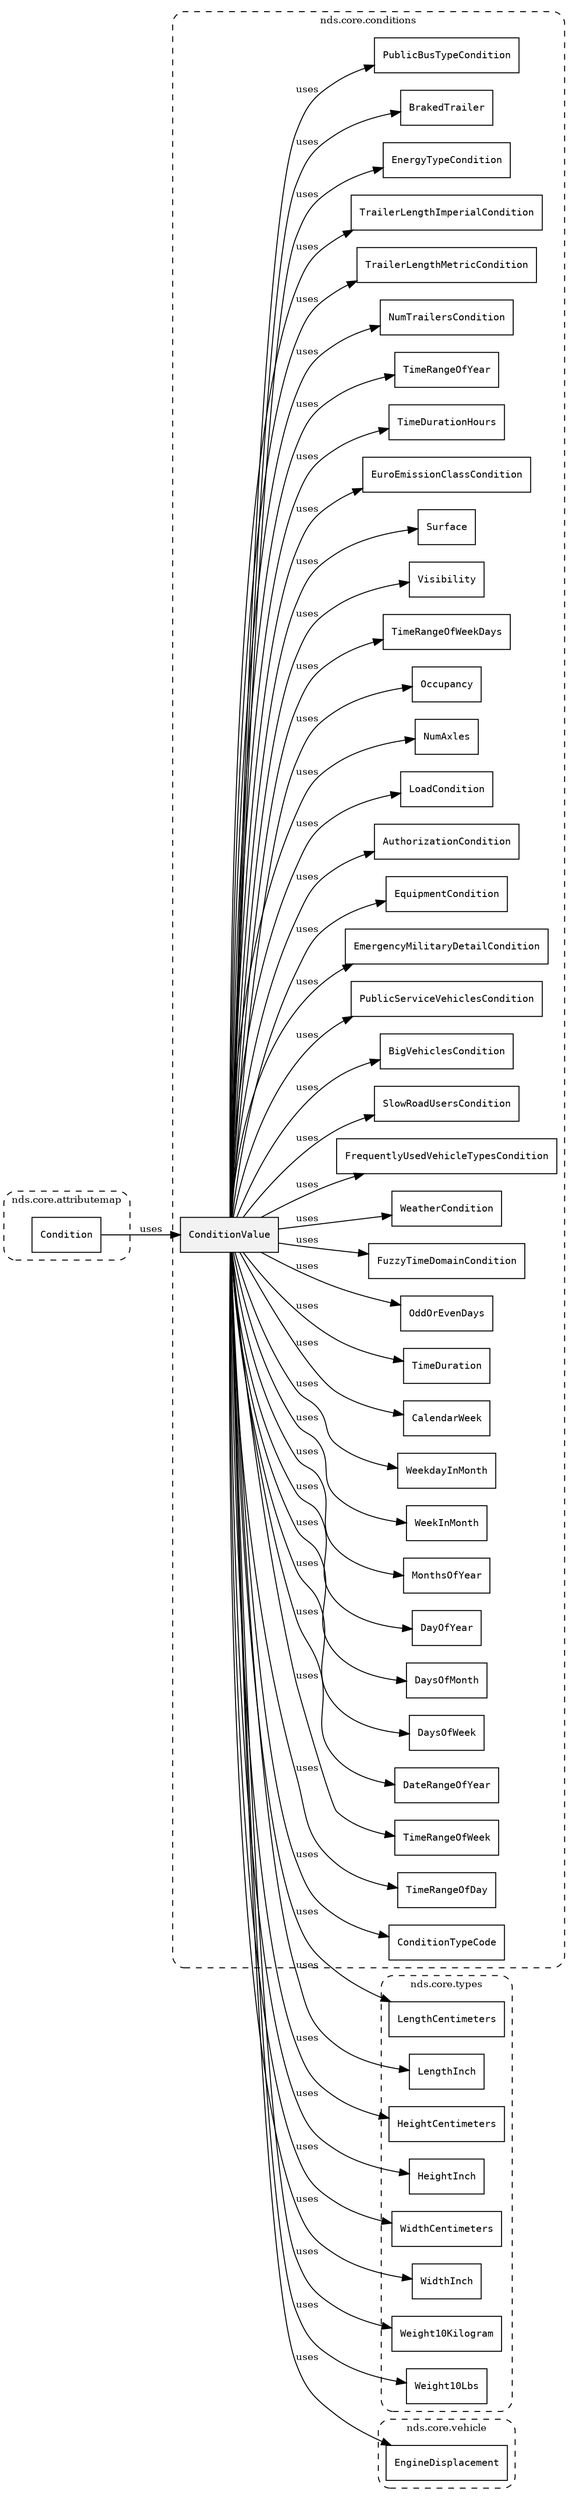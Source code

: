 /**
 * This dot file creates symbol collaboration diagram for ConditionValue.
 */
digraph ZSERIO
{
    node [shape=box, fontsize=10];
    rankdir="LR";
    fontsize=10;
    tooltip="ConditionValue collaboration diagram";

    subgraph "cluster_nds.core.conditions"
    {
        style="dashed, rounded";
        label="nds.core.conditions";
        tooltip="Package nds.core.conditions";
        href="../../../content/packages/nds.core.conditions.html#Package-nds-core-conditions";
        target="_parent";

        "ConditionValue" [style="filled", fillcolor="#0000000D", target="_parent", label=<<font face="monospace"><table align="center" border="0" cellspacing="0" cellpadding="0"><tr><td href="../../../content/packages/nds.core.conditions.html#Choice-ConditionValue" title="Choice defined in nds.core.conditions">ConditionValue</td></tr></table></font>>];
        "ConditionTypeCode" [target="_parent", label=<<font face="monospace"><table align="center" border="0" cellspacing="0" cellpadding="0"><tr><td href="../../../content/packages/nds.core.conditions.html#Enum-ConditionTypeCode" title="Enum defined in nds.core.conditions">ConditionTypeCode</td></tr></table></font>>];
        "TimeRangeOfDay" [target="_parent", label=<<font face="monospace"><table align="center" border="0" cellspacing="0" cellpadding="0"><tr><td href="../../../content/packages/nds.core.conditions.html#Structure-TimeRangeOfDay" title="Structure defined in nds.core.conditions">TimeRangeOfDay</td></tr></table></font>>];
        "TimeRangeOfWeek" [target="_parent", label=<<font face="monospace"><table align="center" border="0" cellspacing="0" cellpadding="0"><tr><td href="../../../content/packages/nds.core.conditions.html#Structure-TimeRangeOfWeek" title="Structure defined in nds.core.conditions">TimeRangeOfWeek</td></tr></table></font>>];
        "DateRangeOfYear" [target="_parent", label=<<font face="monospace"><table align="center" border="0" cellspacing="0" cellpadding="0"><tr><td href="../../../content/packages/nds.core.conditions.html#Structure-DateRangeOfYear" title="Structure defined in nds.core.conditions">DateRangeOfYear</td></tr></table></font>>];
        "DaysOfWeek" [target="_parent", label=<<font face="monospace"><table align="center" border="0" cellspacing="0" cellpadding="0"><tr><td href="../../../content/packages/nds.core.conditions.html#Structure-DaysOfWeek" title="Structure defined in nds.core.conditions">DaysOfWeek</td></tr></table></font>>];
        "DaysOfMonth" [target="_parent", label=<<font face="monospace"><table align="center" border="0" cellspacing="0" cellpadding="0"><tr><td href="../../../content/packages/nds.core.conditions.html#Structure-DaysOfMonth" title="Structure defined in nds.core.conditions">DaysOfMonth</td></tr></table></font>>];
        "DayOfYear" [target="_parent", label=<<font face="monospace"><table align="center" border="0" cellspacing="0" cellpadding="0"><tr><td href="../../../content/packages/nds.core.conditions.html#Structure-DayOfYear" title="Structure defined in nds.core.conditions">DayOfYear</td></tr></table></font>>];
        "MonthsOfYear" [target="_parent", label=<<font face="monospace"><table align="center" border="0" cellspacing="0" cellpadding="0"><tr><td href="../../../content/packages/nds.core.conditions.html#Structure-MonthsOfYear" title="Structure defined in nds.core.conditions">MonthsOfYear</td></tr></table></font>>];
        "WeekInMonth" [target="_parent", label=<<font face="monospace"><table align="center" border="0" cellspacing="0" cellpadding="0"><tr><td href="../../../content/packages/nds.core.conditions.html#Structure-WeekInMonth" title="Structure defined in nds.core.conditions">WeekInMonth</td></tr></table></font>>];
        "WeekdayInMonth" [target="_parent", label=<<font face="monospace"><table align="center" border="0" cellspacing="0" cellpadding="0"><tr><td href="../../../content/packages/nds.core.conditions.html#Structure-WeekdayInMonth" title="Structure defined in nds.core.conditions">WeekdayInMonth</td></tr></table></font>>];
        "CalendarWeek" [target="_parent", label=<<font face="monospace"><table align="center" border="0" cellspacing="0" cellpadding="0"><tr><td href="../../../content/packages/nds.core.conditions.html#Structure-CalendarWeek" title="Structure defined in nds.core.conditions">CalendarWeek</td></tr></table></font>>];
        "TimeDuration" [target="_parent", label=<<font face="monospace"><table align="center" border="0" cellspacing="0" cellpadding="0"><tr><td href="../../../content/packages/nds.core.conditions.html#Structure-TimeDuration" title="Structure defined in nds.core.conditions">TimeDuration</td></tr></table></font>>];
        "OddOrEvenDays" [target="_parent", label=<<font face="monospace"><table align="center" border="0" cellspacing="0" cellpadding="0"><tr><td href="../../../content/packages/nds.core.conditions.html#Subtype-OddOrEvenDays" title="Subtype defined in nds.core.conditions">OddOrEvenDays</td></tr></table></font>>];
        "FuzzyTimeDomainCondition" [target="_parent", label=<<font face="monospace"><table align="center" border="0" cellspacing="0" cellpadding="0"><tr><td href="../../../content/packages/nds.core.conditions.html#Structure-FuzzyTimeDomainCondition" title="Structure defined in nds.core.conditions">FuzzyTimeDomainCondition</td></tr></table></font>>];
        "WeatherCondition" [target="_parent", label=<<font face="monospace"><table align="center" border="0" cellspacing="0" cellpadding="0"><tr><td href="../../../content/packages/nds.core.conditions.html#Structure-WeatherCondition" title="Structure defined in nds.core.conditions">WeatherCondition</td></tr></table></font>>];
        "FrequentlyUsedVehicleTypesCondition" [target="_parent", label=<<font face="monospace"><table align="center" border="0" cellspacing="0" cellpadding="0"><tr><td href="../../../content/packages/nds.core.conditions.html#Structure-FrequentlyUsedVehicleTypesCondition" title="Structure defined in nds.core.conditions">FrequentlyUsedVehicleTypesCondition</td></tr></table></font>>];
        "SlowRoadUsersCondition" [target="_parent", label=<<font face="monospace"><table align="center" border="0" cellspacing="0" cellpadding="0"><tr><td href="../../../content/packages/nds.core.conditions.html#Structure-SlowRoadUsersCondition" title="Structure defined in nds.core.conditions">SlowRoadUsersCondition</td></tr></table></font>>];
        "BigVehiclesCondition" [target="_parent", label=<<font face="monospace"><table align="center" border="0" cellspacing="0" cellpadding="0"><tr><td href="../../../content/packages/nds.core.conditions.html#Structure-BigVehiclesCondition" title="Structure defined in nds.core.conditions">BigVehiclesCondition</td></tr></table></font>>];
        "PublicServiceVehiclesCondition" [target="_parent", label=<<font face="monospace"><table align="center" border="0" cellspacing="0" cellpadding="0"><tr><td href="../../../content/packages/nds.core.conditions.html#Structure-PublicServiceVehiclesCondition" title="Structure defined in nds.core.conditions">PublicServiceVehiclesCondition</td></tr></table></font>>];
        "EmergencyMilitaryDetailCondition" [target="_parent", label=<<font face="monospace"><table align="center" border="0" cellspacing="0" cellpadding="0"><tr><td href="../../../content/packages/nds.core.conditions.html#Structure-EmergencyMilitaryDetailCondition" title="Structure defined in nds.core.conditions">EmergencyMilitaryDetailCondition</td></tr></table></font>>];
        "EquipmentCondition" [target="_parent", label=<<font face="monospace"><table align="center" border="0" cellspacing="0" cellpadding="0"><tr><td href="../../../content/packages/nds.core.conditions.html#Structure-EquipmentCondition" title="Structure defined in nds.core.conditions">EquipmentCondition</td></tr></table></font>>];
        "AuthorizationCondition" [target="_parent", label=<<font face="monospace"><table align="center" border="0" cellspacing="0" cellpadding="0"><tr><td href="../../../content/packages/nds.core.conditions.html#Structure-AuthorizationCondition" title="Structure defined in nds.core.conditions">AuthorizationCondition</td></tr></table></font>>];
        "LoadCondition" [target="_parent", label=<<font face="monospace"><table align="center" border="0" cellspacing="0" cellpadding="0"><tr><td href="../../../content/packages/nds.core.conditions.html#Structure-LoadCondition" title="Structure defined in nds.core.conditions">LoadCondition</td></tr></table></font>>];
        "NumAxles" [target="_parent", label=<<font face="monospace"><table align="center" border="0" cellspacing="0" cellpadding="0"><tr><td href="../../../content/packages/nds.core.conditions.html#Subtype-NumAxles" title="Subtype defined in nds.core.conditions">NumAxles</td></tr></table></font>>];
        "Occupancy" [target="_parent", label=<<font face="monospace"><table align="center" border="0" cellspacing="0" cellpadding="0"><tr><td href="../../../content/packages/nds.core.conditions.html#Structure-Occupancy" title="Structure defined in nds.core.conditions">Occupancy</td></tr></table></font>>];
        "TimeRangeOfWeekDays" [target="_parent", label=<<font face="monospace"><table align="center" border="0" cellspacing="0" cellpadding="0"><tr><td href="../../../content/packages/nds.core.conditions.html#Structure-TimeRangeOfWeekDays" title="Structure defined in nds.core.conditions">TimeRangeOfWeekDays</td></tr></table></font>>];
        "Visibility" [target="_parent", label=<<font face="monospace"><table align="center" border="0" cellspacing="0" cellpadding="0"><tr><td href="../../../content/packages/nds.core.conditions.html#Enum-Visibility" title="Enum defined in nds.core.conditions">Visibility</td></tr></table></font>>];
        "Surface" [target="_parent", label=<<font face="monospace"><table align="center" border="0" cellspacing="0" cellpadding="0"><tr><td href="../../../content/packages/nds.core.conditions.html#Enum-Surface" title="Enum defined in nds.core.conditions">Surface</td></tr></table></font>>];
        "EuroEmissionClassCondition" [target="_parent", label=<<font face="monospace"><table align="center" border="0" cellspacing="0" cellpadding="0"><tr><td href="../../../content/packages/nds.core.conditions.html#Subtype-EuroEmissionClassCondition" title="Subtype defined in nds.core.conditions">EuroEmissionClassCondition</td></tr></table></font>>];
        "TimeDurationHours" [target="_parent", label=<<font face="monospace"><table align="center" border="0" cellspacing="0" cellpadding="0"><tr><td href="../../../content/packages/nds.core.conditions.html#Structure-TimeDurationHours" title="Structure defined in nds.core.conditions">TimeDurationHours</td></tr></table></font>>];
        "TimeRangeOfYear" [target="_parent", label=<<font face="monospace"><table align="center" border="0" cellspacing="0" cellpadding="0"><tr><td href="../../../content/packages/nds.core.conditions.html#Structure-TimeRangeOfYear" title="Structure defined in nds.core.conditions">TimeRangeOfYear</td></tr></table></font>>];
        "NumTrailersCondition" [target="_parent", label=<<font face="monospace"><table align="center" border="0" cellspacing="0" cellpadding="0"><tr><td href="../../../content/packages/nds.core.conditions.html#Structure-NumTrailersCondition" title="Structure defined in nds.core.conditions">NumTrailersCondition</td></tr></table></font>>];
        "TrailerLengthMetricCondition" [target="_parent", label=<<font face="monospace"><table align="center" border="0" cellspacing="0" cellpadding="0"><tr><td href="../../../content/packages/nds.core.conditions.html#Structure-TrailerLengthMetricCondition" title="Structure defined in nds.core.conditions">TrailerLengthMetricCondition</td></tr></table></font>>];
        "TrailerLengthImperialCondition" [target="_parent", label=<<font face="monospace"><table align="center" border="0" cellspacing="0" cellpadding="0"><tr><td href="../../../content/packages/nds.core.conditions.html#Structure-TrailerLengthImperialCondition" title="Structure defined in nds.core.conditions">TrailerLengthImperialCondition</td></tr></table></font>>];
        "EnergyTypeCondition" [target="_parent", label=<<font face="monospace"><table align="center" border="0" cellspacing="0" cellpadding="0"><tr><td href="../../../content/packages/nds.core.conditions.html#Structure-EnergyTypeCondition" title="Structure defined in nds.core.conditions">EnergyTypeCondition</td></tr></table></font>>];
        "BrakedTrailer" [target="_parent", label=<<font face="monospace"><table align="center" border="0" cellspacing="0" cellpadding="0"><tr><td href="../../../content/packages/nds.core.conditions.html#Subtype-BrakedTrailer" title="Subtype defined in nds.core.conditions">BrakedTrailer</td></tr></table></font>>];
        "PublicBusTypeCondition" [target="_parent", label=<<font face="monospace"><table align="center" border="0" cellspacing="0" cellpadding="0"><tr><td href="../../../content/packages/nds.core.conditions.html#Structure-PublicBusTypeCondition" title="Structure defined in nds.core.conditions">PublicBusTypeCondition</td></tr></table></font>>];
    }

    subgraph "cluster_nds.core.types"
    {
        style="dashed, rounded";
        label="nds.core.types";
        tooltip="Package nds.core.types";
        href="../../../content/packages/nds.core.types.html#Package-nds-core-types";
        target="_parent";

        "LengthCentimeters" [target="_parent", label=<<font face="monospace"><table align="center" border="0" cellspacing="0" cellpadding="0"><tr><td href="../../../content/packages/nds.core.types.html#Subtype-LengthCentimeters" title="Subtype defined in nds.core.types">LengthCentimeters</td></tr></table></font>>];
        "LengthInch" [target="_parent", label=<<font face="monospace"><table align="center" border="0" cellspacing="0" cellpadding="0"><tr><td href="../../../content/packages/nds.core.types.html#Subtype-LengthInch" title="Subtype defined in nds.core.types">LengthInch</td></tr></table></font>>];
        "HeightCentimeters" [target="_parent", label=<<font face="monospace"><table align="center" border="0" cellspacing="0" cellpadding="0"><tr><td href="../../../content/packages/nds.core.types.html#Subtype-HeightCentimeters" title="Subtype defined in nds.core.types">HeightCentimeters</td></tr></table></font>>];
        "HeightInch" [target="_parent", label=<<font face="monospace"><table align="center" border="0" cellspacing="0" cellpadding="0"><tr><td href="../../../content/packages/nds.core.types.html#Subtype-HeightInch" title="Subtype defined in nds.core.types">HeightInch</td></tr></table></font>>];
        "WidthCentimeters" [target="_parent", label=<<font face="monospace"><table align="center" border="0" cellspacing="0" cellpadding="0"><tr><td href="../../../content/packages/nds.core.types.html#Subtype-WidthCentimeters" title="Subtype defined in nds.core.types">WidthCentimeters</td></tr></table></font>>];
        "WidthInch" [target="_parent", label=<<font face="monospace"><table align="center" border="0" cellspacing="0" cellpadding="0"><tr><td href="../../../content/packages/nds.core.types.html#Subtype-WidthInch" title="Subtype defined in nds.core.types">WidthInch</td></tr></table></font>>];
        "Weight10Kilogram" [target="_parent", label=<<font face="monospace"><table align="center" border="0" cellspacing="0" cellpadding="0"><tr><td href="../../../content/packages/nds.core.types.html#Subtype-Weight10Kilogram" title="Subtype defined in nds.core.types">Weight10Kilogram</td></tr></table></font>>];
        "Weight10Lbs" [target="_parent", label=<<font face="monospace"><table align="center" border="0" cellspacing="0" cellpadding="0"><tr><td href="../../../content/packages/nds.core.types.html#Subtype-Weight10Lbs" title="Subtype defined in nds.core.types">Weight10Lbs</td></tr></table></font>>];
    }

    subgraph "cluster_nds.core.vehicle"
    {
        style="dashed, rounded";
        label="nds.core.vehicle";
        tooltip="Package nds.core.vehicle";
        href="../../../content/packages/nds.core.vehicle.html#Package-nds-core-vehicle";
        target="_parent";

        "EngineDisplacement" [target="_parent", label=<<font face="monospace"><table align="center" border="0" cellspacing="0" cellpadding="0"><tr><td href="../../../content/packages/nds.core.vehicle.html#Subtype-EngineDisplacement" title="Subtype defined in nds.core.vehicle">EngineDisplacement</td></tr></table></font>>];
    }

    subgraph "cluster_nds.core.attributemap"
    {
        style="dashed, rounded";
        label="nds.core.attributemap";
        tooltip="Package nds.core.attributemap";
        href="../../../content/packages/nds.core.attributemap.html#Package-nds-core-attributemap";
        target="_parent";

        "Condition" [target="_parent", label=<<font face="monospace"><table align="center" border="0" cellspacing="0" cellpadding="0"><tr><td href="../../../content/packages/nds.core.attributemap.html#Structure-Condition" title="Structure defined in nds.core.attributemap">Condition</td></tr></table></font>>];
    }

    "ConditionValue" -> "ConditionTypeCode" [label="uses", fontsize=10];
    "ConditionValue" -> "TimeRangeOfDay" [label="uses", fontsize=10];
    "ConditionValue" -> "TimeRangeOfWeek" [label="uses", fontsize=10];
    "ConditionValue" -> "DateRangeOfYear" [label="uses", fontsize=10];
    "ConditionValue" -> "DaysOfWeek" [label="uses", fontsize=10];
    "ConditionValue" -> "DaysOfMonth" [label="uses", fontsize=10];
    "ConditionValue" -> "DayOfYear" [label="uses", fontsize=10];
    "ConditionValue" -> "MonthsOfYear" [label="uses", fontsize=10];
    "ConditionValue" -> "WeekInMonth" [label="uses", fontsize=10];
    "ConditionValue" -> "WeekdayInMonth" [label="uses", fontsize=10];
    "ConditionValue" -> "CalendarWeek" [label="uses", fontsize=10];
    "ConditionValue" -> "TimeDuration" [label="uses", fontsize=10];
    "ConditionValue" -> "OddOrEvenDays" [label="uses", fontsize=10];
    "ConditionValue" -> "FuzzyTimeDomainCondition" [label="uses", fontsize=10];
    "ConditionValue" -> "WeatherCondition" [label="uses", fontsize=10];
    "ConditionValue" -> "FrequentlyUsedVehicleTypesCondition" [label="uses", fontsize=10];
    "ConditionValue" -> "SlowRoadUsersCondition" [label="uses", fontsize=10];
    "ConditionValue" -> "BigVehiclesCondition" [label="uses", fontsize=10];
    "ConditionValue" -> "PublicServiceVehiclesCondition" [label="uses", fontsize=10];
    "ConditionValue" -> "EmergencyMilitaryDetailCondition" [label="uses", fontsize=10];
    "ConditionValue" -> "EquipmentCondition" [label="uses", fontsize=10];
    "ConditionValue" -> "AuthorizationCondition" [label="uses", fontsize=10];
    "ConditionValue" -> "LoadCondition" [label="uses", fontsize=10];
    "ConditionValue" -> "NumAxles" [label="uses", fontsize=10];
    "ConditionValue" -> "Occupancy" [label="uses", fontsize=10];
    "ConditionValue" -> "LengthCentimeters" [label="uses", fontsize=10];
    "ConditionValue" -> "LengthInch" [label="uses", fontsize=10];
    "ConditionValue" -> "HeightCentimeters" [label="uses", fontsize=10];
    "ConditionValue" -> "HeightInch" [label="uses", fontsize=10];
    "ConditionValue" -> "WidthCentimeters" [label="uses", fontsize=10];
    "ConditionValue" -> "WidthInch" [label="uses", fontsize=10];
    "ConditionValue" -> "Weight10Kilogram" [label="uses", fontsize=10];
    "ConditionValue" -> "Weight10Lbs" [label="uses", fontsize=10];
    "ConditionValue" -> "TimeRangeOfWeekDays" [label="uses", fontsize=10];
    "ConditionValue" -> "Visibility" [label="uses", fontsize=10];
    "ConditionValue" -> "Surface" [label="uses", fontsize=10];
    "ConditionValue" -> "EuroEmissionClassCondition" [label="uses", fontsize=10];
    "ConditionValue" -> "TimeDurationHours" [label="uses", fontsize=10];
    "ConditionValue" -> "TimeRangeOfYear" [label="uses", fontsize=10];
    "ConditionValue" -> "NumTrailersCondition" [label="uses", fontsize=10];
    "ConditionValue" -> "TrailerLengthMetricCondition" [label="uses", fontsize=10];
    "ConditionValue" -> "TrailerLengthImperialCondition" [label="uses", fontsize=10];
    "ConditionValue" -> "EngineDisplacement" [label="uses", fontsize=10];
    "ConditionValue" -> "EnergyTypeCondition" [label="uses", fontsize=10];
    "ConditionValue" -> "BrakedTrailer" [label="uses", fontsize=10];
    "ConditionValue" -> "PublicBusTypeCondition" [label="uses", fontsize=10];
    "Condition" -> "ConditionValue" [label="uses", fontsize=10];
}
